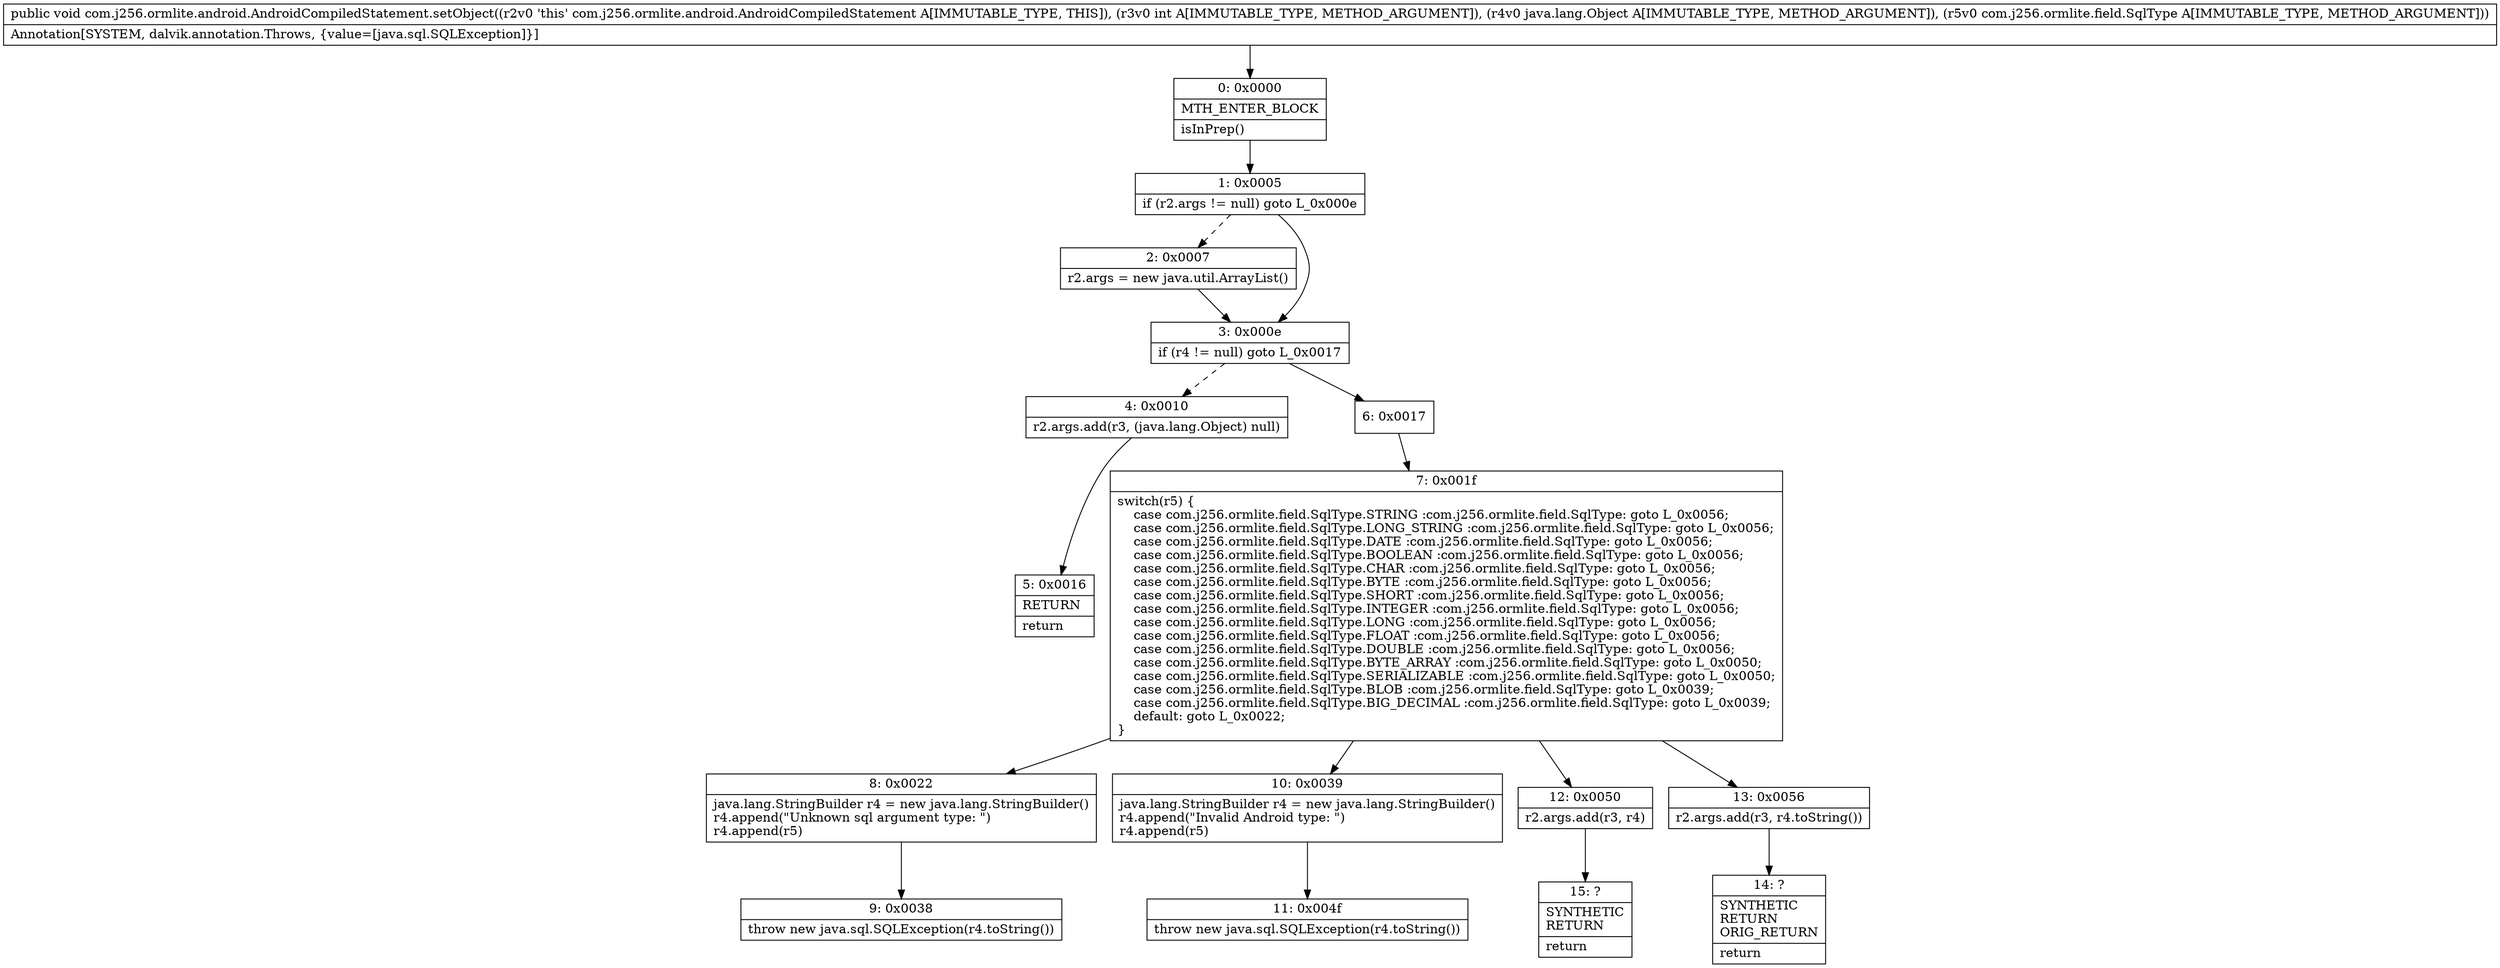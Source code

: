 digraph "CFG forcom.j256.ormlite.android.AndroidCompiledStatement.setObject(ILjava\/lang\/Object;Lcom\/j256\/ormlite\/field\/SqlType;)V" {
Node_0 [shape=record,label="{0\:\ 0x0000|MTH_ENTER_BLOCK\l|isInPrep()\l}"];
Node_1 [shape=record,label="{1\:\ 0x0005|if (r2.args != null) goto L_0x000e\l}"];
Node_2 [shape=record,label="{2\:\ 0x0007|r2.args = new java.util.ArrayList()\l}"];
Node_3 [shape=record,label="{3\:\ 0x000e|if (r4 != null) goto L_0x0017\l}"];
Node_4 [shape=record,label="{4\:\ 0x0010|r2.args.add(r3, (java.lang.Object) null)\l}"];
Node_5 [shape=record,label="{5\:\ 0x0016|RETURN\l|return\l}"];
Node_6 [shape=record,label="{6\:\ 0x0017}"];
Node_7 [shape=record,label="{7\:\ 0x001f|switch(r5) \{\l    case com.j256.ormlite.field.SqlType.STRING :com.j256.ormlite.field.SqlType: goto L_0x0056;\l    case com.j256.ormlite.field.SqlType.LONG_STRING :com.j256.ormlite.field.SqlType: goto L_0x0056;\l    case com.j256.ormlite.field.SqlType.DATE :com.j256.ormlite.field.SqlType: goto L_0x0056;\l    case com.j256.ormlite.field.SqlType.BOOLEAN :com.j256.ormlite.field.SqlType: goto L_0x0056;\l    case com.j256.ormlite.field.SqlType.CHAR :com.j256.ormlite.field.SqlType: goto L_0x0056;\l    case com.j256.ormlite.field.SqlType.BYTE :com.j256.ormlite.field.SqlType: goto L_0x0056;\l    case com.j256.ormlite.field.SqlType.SHORT :com.j256.ormlite.field.SqlType: goto L_0x0056;\l    case com.j256.ormlite.field.SqlType.INTEGER :com.j256.ormlite.field.SqlType: goto L_0x0056;\l    case com.j256.ormlite.field.SqlType.LONG :com.j256.ormlite.field.SqlType: goto L_0x0056;\l    case com.j256.ormlite.field.SqlType.FLOAT :com.j256.ormlite.field.SqlType: goto L_0x0056;\l    case com.j256.ormlite.field.SqlType.DOUBLE :com.j256.ormlite.field.SqlType: goto L_0x0056;\l    case com.j256.ormlite.field.SqlType.BYTE_ARRAY :com.j256.ormlite.field.SqlType: goto L_0x0050;\l    case com.j256.ormlite.field.SqlType.SERIALIZABLE :com.j256.ormlite.field.SqlType: goto L_0x0050;\l    case com.j256.ormlite.field.SqlType.BLOB :com.j256.ormlite.field.SqlType: goto L_0x0039;\l    case com.j256.ormlite.field.SqlType.BIG_DECIMAL :com.j256.ormlite.field.SqlType: goto L_0x0039;\l    default: goto L_0x0022;\l\}\l}"];
Node_8 [shape=record,label="{8\:\ 0x0022|java.lang.StringBuilder r4 = new java.lang.StringBuilder()\lr4.append(\"Unknown sql argument type: \")\lr4.append(r5)\l}"];
Node_9 [shape=record,label="{9\:\ 0x0038|throw new java.sql.SQLException(r4.toString())\l}"];
Node_10 [shape=record,label="{10\:\ 0x0039|java.lang.StringBuilder r4 = new java.lang.StringBuilder()\lr4.append(\"Invalid Android type: \")\lr4.append(r5)\l}"];
Node_11 [shape=record,label="{11\:\ 0x004f|throw new java.sql.SQLException(r4.toString())\l}"];
Node_12 [shape=record,label="{12\:\ 0x0050|r2.args.add(r3, r4)\l}"];
Node_13 [shape=record,label="{13\:\ 0x0056|r2.args.add(r3, r4.toString())\l}"];
Node_14 [shape=record,label="{14\:\ ?|SYNTHETIC\lRETURN\lORIG_RETURN\l|return\l}"];
Node_15 [shape=record,label="{15\:\ ?|SYNTHETIC\lRETURN\l|return\l}"];
MethodNode[shape=record,label="{public void com.j256.ormlite.android.AndroidCompiledStatement.setObject((r2v0 'this' com.j256.ormlite.android.AndroidCompiledStatement A[IMMUTABLE_TYPE, THIS]), (r3v0 int A[IMMUTABLE_TYPE, METHOD_ARGUMENT]), (r4v0 java.lang.Object A[IMMUTABLE_TYPE, METHOD_ARGUMENT]), (r5v0 com.j256.ormlite.field.SqlType A[IMMUTABLE_TYPE, METHOD_ARGUMENT]))  | Annotation[SYSTEM, dalvik.annotation.Throws, \{value=[java.sql.SQLException]\}]\l}"];
MethodNode -> Node_0;
Node_0 -> Node_1;
Node_1 -> Node_2[style=dashed];
Node_1 -> Node_3;
Node_2 -> Node_3;
Node_3 -> Node_4[style=dashed];
Node_3 -> Node_6;
Node_4 -> Node_5;
Node_6 -> Node_7;
Node_7 -> Node_8;
Node_7 -> Node_10;
Node_7 -> Node_12;
Node_7 -> Node_13;
Node_8 -> Node_9;
Node_10 -> Node_11;
Node_12 -> Node_15;
Node_13 -> Node_14;
}

